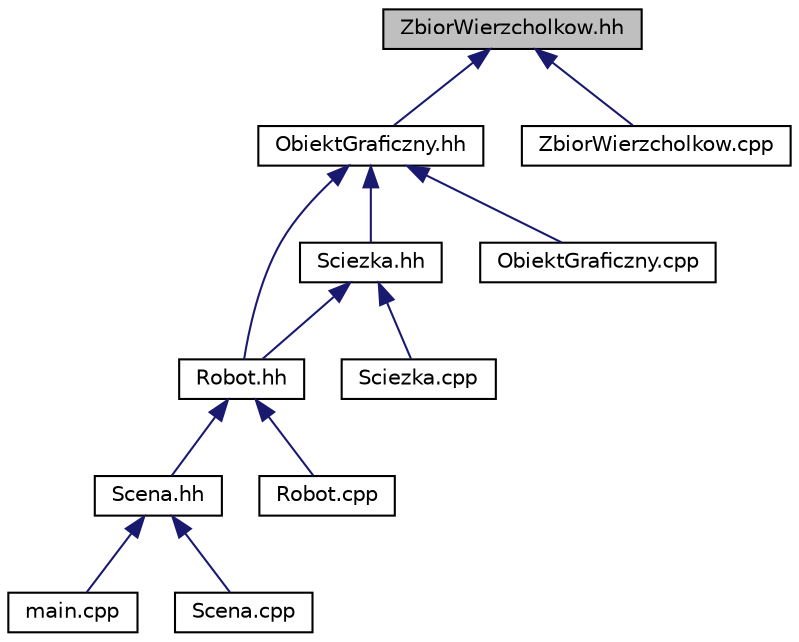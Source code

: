 digraph "ZbiorWierzcholkow.hh"
{
  edge [fontname="Helvetica",fontsize="10",labelfontname="Helvetica",labelfontsize="10"];
  node [fontname="Helvetica",fontsize="10",shape=record];
  Node1 [label="ZbiorWierzcholkow.hh",height=0.2,width=0.4,color="black", fillcolor="grey75", style="filled", fontcolor="black"];
  Node1 -> Node2 [dir="back",color="midnightblue",fontsize="10",style="solid",fontname="Helvetica"];
  Node2 [label="ObiektGraficzny.hh",height=0.2,width=0.4,color="black", fillcolor="white", style="filled",URL="$ObiektGraficzny_8hh.html",tooltip="Definicja klasy ObiektGraficzny. "];
  Node2 -> Node3 [dir="back",color="midnightblue",fontsize="10",style="solid",fontname="Helvetica"];
  Node3 [label="Robot.hh",height=0.2,width=0.4,color="black", fillcolor="white", style="filled",URL="$Robot_8hh.html",tooltip="Definicja klasy Robot. "];
  Node3 -> Node4 [dir="back",color="midnightblue",fontsize="10",style="solid",fontname="Helvetica"];
  Node4 [label="Scena.hh",height=0.2,width=0.4,color="black", fillcolor="white", style="filled",URL="$Scena_8hh.html",tooltip="Definicja klasy Scena i funkcji inicjalizującej zapis wektrów. "];
  Node4 -> Node5 [dir="back",color="midnightblue",fontsize="10",style="solid",fontname="Helvetica"];
  Node5 [label="main.cpp",height=0.2,width=0.4,color="black", fillcolor="white", style="filled",URL="$main_8cpp.html",tooltip="Zawiera wywołanie funkcji main. "];
  Node4 -> Node6 [dir="back",color="midnightblue",fontsize="10",style="solid",fontname="Helvetica"];
  Node6 [label="Scena.cpp",height=0.2,width=0.4,color="black", fillcolor="white", style="filled",URL="$Scena_8cpp.html",tooltip="Zawiera definicje metod klasy Scena, oraz funkcji inicjalizującej plik z wektorami aktualnymi..."];
  Node3 -> Node7 [dir="back",color="midnightblue",fontsize="10",style="solid",fontname="Helvetica"];
  Node7 [label="Robot.cpp",height=0.2,width=0.4,color="black", fillcolor="white", style="filled",URL="$Robot_8cpp.html",tooltip="Zawiera definicje metod klasy Robot. "];
  Node2 -> Node8 [dir="back",color="midnightblue",fontsize="10",style="solid",fontname="Helvetica"];
  Node8 [label="Sciezka.hh",height=0.2,width=0.4,color="black", fillcolor="white", style="filled",URL="$Sciezka_8hh.html",tooltip="Definicja klasy Sciezka. "];
  Node8 -> Node3 [dir="back",color="midnightblue",fontsize="10",style="solid",fontname="Helvetica"];
  Node8 -> Node9 [dir="back",color="midnightblue",fontsize="10",style="solid",fontname="Helvetica"];
  Node9 [label="Sciezka.cpp",height=0.2,width=0.4,color="black", fillcolor="white", style="filled",URL="$Sciezka_8cpp.html",tooltip="Zawiera definicje metod klasy Sciezka. "];
  Node2 -> Node10 [dir="back",color="midnightblue",fontsize="10",style="solid",fontname="Helvetica"];
  Node10 [label="ObiektGraficzny.cpp",height=0.2,width=0.4,color="black", fillcolor="white", style="filled",URL="$ObiektGraficzny_8cpp.html",tooltip="Zawiera definicje metod klasy ObiektGraficzny. "];
  Node1 -> Node11 [dir="back",color="midnightblue",fontsize="10",style="solid",fontname="Helvetica"];
  Node11 [label="ZbiorWierzcholkow.cpp",height=0.2,width=0.4,color="black", fillcolor="white", style="filled",URL="$ZbiorWierzcholkow_8cpp.html",tooltip="Zawiera definicje metod klasy ZbiorWierzcholkow. "];
}
